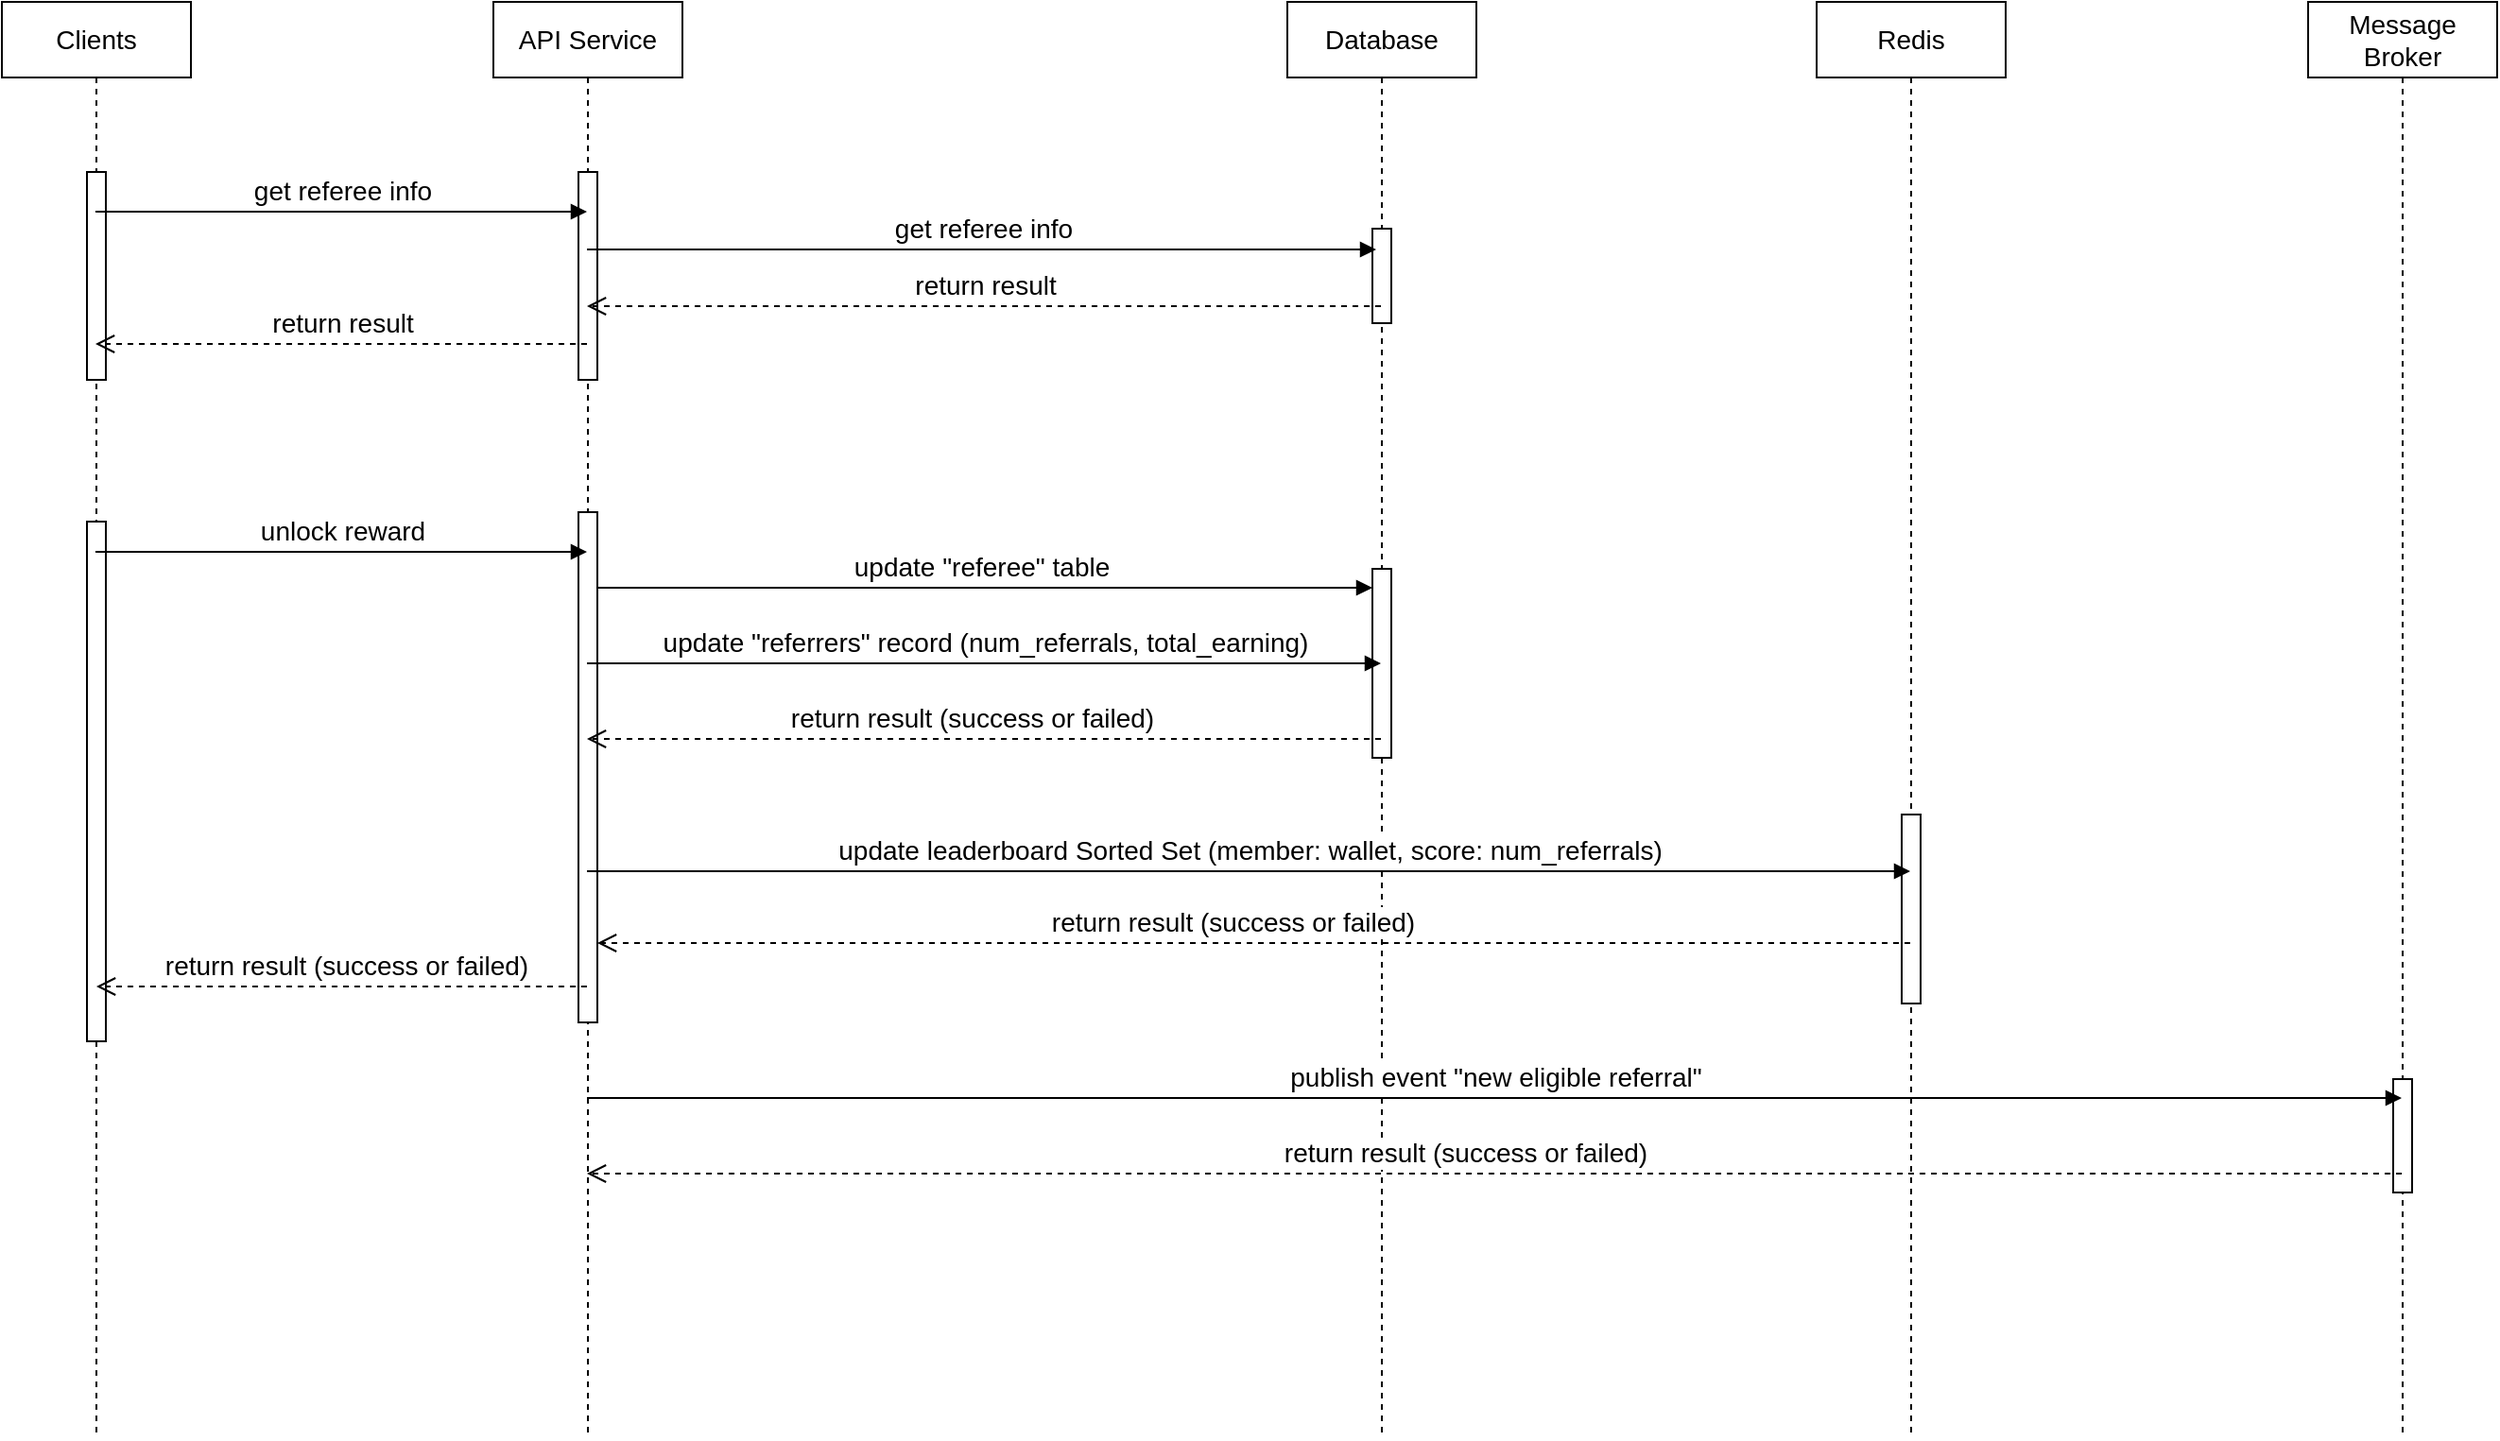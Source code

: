 <mxfile version="18.2.0" type="github">
  <diagram id="ZGwalyleYwvO8AtcDpwx" name="Page-1">
    <mxGraphModel dx="1426" dy="688" grid="1" gridSize="10" guides="1" tooltips="1" connect="1" arrows="1" fold="1" page="1" pageScale="1" pageWidth="850" pageHeight="1100" math="0" shadow="0">
      <root>
        <mxCell id="0" />
        <mxCell id="1" parent="0" />
        <mxCell id="bLqd7wcAviLybuqdrjyT-1" value="Clients" style="shape=umlLifeline;perimeter=lifelinePerimeter;whiteSpace=wrap;html=1;container=1;collapsible=0;recursiveResize=0;outlineConnect=0;fontSize=14;" parent="1" vertex="1">
          <mxGeometry x="80" y="40" width="100" height="760" as="geometry" />
        </mxCell>
        <mxCell id="6OnY6VEBz48OpAhFWJS5-6" value="" style="html=1;points=[];perimeter=orthogonalPerimeter;" parent="bLqd7wcAviLybuqdrjyT-1" vertex="1">
          <mxGeometry x="45" y="90" width="10" height="110" as="geometry" />
        </mxCell>
        <mxCell id="6OnY6VEBz48OpAhFWJS5-12" value="" style="html=1;points=[];perimeter=orthogonalPerimeter;" parent="bLqd7wcAviLybuqdrjyT-1" vertex="1">
          <mxGeometry x="45" y="275" width="10" height="275" as="geometry" />
        </mxCell>
        <mxCell id="bLqd7wcAviLybuqdrjyT-2" value="API Service" style="shape=umlLifeline;perimeter=lifelinePerimeter;whiteSpace=wrap;html=1;container=1;collapsible=0;recursiveResize=0;outlineConnect=0;fontSize=14;" parent="1" vertex="1">
          <mxGeometry x="340" y="40" width="100" height="760" as="geometry" />
        </mxCell>
        <mxCell id="bLqd7wcAviLybuqdrjyT-22" value="update &quot;referee&quot; table" style="html=1;verticalAlign=bottom;endArrow=block;rounded=0;fontSize=14;" parent="bLqd7wcAviLybuqdrjyT-2" edge="1" target="6OnY6VEBz48OpAhFWJS5-10">
          <mxGeometry width="80" relative="1" as="geometry">
            <mxPoint x="49.5" y="310" as="sourcePoint" />
            <mxPoint x="319.5" y="310" as="targetPoint" />
          </mxGeometry>
        </mxCell>
        <mxCell id="6OnY6VEBz48OpAhFWJS5-7" value="" style="html=1;points=[];perimeter=orthogonalPerimeter;" parent="bLqd7wcAviLybuqdrjyT-2" vertex="1">
          <mxGeometry x="45" y="90" width="10" height="110" as="geometry" />
        </mxCell>
        <mxCell id="6OnY6VEBz48OpAhFWJS5-11" value="" style="html=1;points=[];perimeter=orthogonalPerimeter;" parent="bLqd7wcAviLybuqdrjyT-2" vertex="1">
          <mxGeometry x="45" y="270" width="10" height="270" as="geometry" />
        </mxCell>
        <mxCell id="bLqd7wcAviLybuqdrjyT-3" value="Database" style="shape=umlLifeline;perimeter=lifelinePerimeter;whiteSpace=wrap;html=1;container=1;collapsible=0;recursiveResize=0;outlineConnect=0;fontSize=14;" parent="1" vertex="1">
          <mxGeometry x="760" y="40" width="100" height="760" as="geometry" />
        </mxCell>
        <mxCell id="6OnY6VEBz48OpAhFWJS5-10" value="" style="html=1;points=[];perimeter=orthogonalPerimeter;" parent="bLqd7wcAviLybuqdrjyT-3" vertex="1">
          <mxGeometry x="45" y="300" width="10" height="100" as="geometry" />
        </mxCell>
        <mxCell id="6OnY6VEBz48OpAhFWJS5-8" value="" style="html=1;points=[];perimeter=orthogonalPerimeter;" parent="bLqd7wcAviLybuqdrjyT-3" vertex="1">
          <mxGeometry x="45" y="120" width="10" height="50" as="geometry" />
        </mxCell>
        <mxCell id="bLqd7wcAviLybuqdrjyT-9" value="get referee info" style="html=1;verticalAlign=bottom;endArrow=block;rounded=0;fontSize=14;" parent="1" edge="1">
          <mxGeometry width="80" relative="1" as="geometry">
            <mxPoint x="129.5" y="151" as="sourcePoint" />
            <mxPoint x="389.5" y="151" as="targetPoint" />
          </mxGeometry>
        </mxCell>
        <mxCell id="bLqd7wcAviLybuqdrjyT-10" value="get referee&amp;nbsp;info" style="html=1;verticalAlign=bottom;endArrow=block;rounded=0;fontSize=14;entryX=0.2;entryY=0.22;entryDx=0;entryDy=0;entryPerimeter=0;" parent="1" edge="1" target="6OnY6VEBz48OpAhFWJS5-8">
          <mxGeometry width="80" relative="1" as="geometry">
            <mxPoint x="389.5" y="171" as="sourcePoint" />
            <mxPoint x="659.5" y="171" as="targetPoint" />
          </mxGeometry>
        </mxCell>
        <mxCell id="bLqd7wcAviLybuqdrjyT-11" value="return result" style="html=1;verticalAlign=bottom;endArrow=open;dashed=1;endSize=8;rounded=0;fontSize=14;" parent="1" edge="1" source="bLqd7wcAviLybuqdrjyT-3">
          <mxGeometry relative="1" as="geometry">
            <mxPoint x="659.5" y="201" as="sourcePoint" />
            <mxPoint x="389.5" y="201" as="targetPoint" />
          </mxGeometry>
        </mxCell>
        <mxCell id="bLqd7wcAviLybuqdrjyT-12" value="return result" style="html=1;verticalAlign=bottom;endArrow=open;dashed=1;endSize=8;rounded=0;fontSize=14;" parent="1" edge="1">
          <mxGeometry relative="1" as="geometry">
            <mxPoint x="389.5" y="221" as="sourcePoint" />
            <mxPoint x="129.5" y="221" as="targetPoint" />
          </mxGeometry>
        </mxCell>
        <mxCell id="bLqd7wcAviLybuqdrjyT-21" value="unlock reward" style="html=1;verticalAlign=bottom;endArrow=block;rounded=0;fontSize=14;" parent="1" edge="1">
          <mxGeometry width="80" relative="1" as="geometry">
            <mxPoint x="129.5" y="331" as="sourcePoint" />
            <mxPoint x="389.5" y="331" as="targetPoint" />
          </mxGeometry>
        </mxCell>
        <mxCell id="bLqd7wcAviLybuqdrjyT-24" value="return result (success or failed)" style="html=1;verticalAlign=bottom;endArrow=open;dashed=1;endSize=8;rounded=0;fontSize=14;" parent="1" edge="1" source="bLqd7wcAviLybuqdrjyT-3">
          <mxGeometry x="0.033" relative="1" as="geometry">
            <mxPoint x="659.5" y="430" as="sourcePoint" />
            <mxPoint x="389.5" y="430" as="targetPoint" />
            <mxPoint as="offset" />
          </mxGeometry>
        </mxCell>
        <mxCell id="bLqd7wcAviLybuqdrjyT-25" value="return result (success or failed)" style="html=1;verticalAlign=bottom;endArrow=open;dashed=1;endSize=8;rounded=0;fontSize=14;" parent="1" edge="1">
          <mxGeometry x="-0.004" relative="1" as="geometry">
            <mxPoint x="389.5" y="561" as="sourcePoint" />
            <mxPoint x="130" y="561" as="targetPoint" />
            <mxPoint x="1" as="offset" />
          </mxGeometry>
        </mxCell>
        <mxCell id="pmhmRD15p725cS9NDlcB-1" value="Message Broker" style="shape=umlLifeline;perimeter=lifelinePerimeter;whiteSpace=wrap;html=1;container=1;collapsible=0;recursiveResize=0;outlineConnect=0;fontSize=14;" parent="1" vertex="1">
          <mxGeometry x="1300" y="40" width="100" height="760" as="geometry" />
        </mxCell>
        <mxCell id="pmhmRD15p725cS9NDlcB-7" value="" style="html=1;points=[];perimeter=orthogonalPerimeter;" parent="pmhmRD15p725cS9NDlcB-1" vertex="1">
          <mxGeometry x="45" y="570" width="10" height="60" as="geometry" />
        </mxCell>
        <mxCell id="pmhmRD15p725cS9NDlcB-4" value="update &quot;referrers&quot; record (num_referrals, total_earning)" style="html=1;verticalAlign=bottom;endArrow=block;rounded=0;fontSize=14;" parent="1" edge="1">
          <mxGeometry width="80" relative="1" as="geometry">
            <mxPoint x="389.5" y="390" as="sourcePoint" />
            <mxPoint x="809.5" y="390" as="targetPoint" />
          </mxGeometry>
        </mxCell>
        <mxCell id="pmhmRD15p725cS9NDlcB-5" value="publish event &quot;new eligible referral&quot;" style="html=1;verticalAlign=bottom;endArrow=block;rounded=0;fontSize=14;" parent="1" edge="1">
          <mxGeometry width="80" relative="1" as="geometry">
            <mxPoint x="389.5" y="620" as="sourcePoint" />
            <mxPoint x="1349.5" y="620" as="targetPoint" />
          </mxGeometry>
        </mxCell>
        <mxCell id="pmhmRD15p725cS9NDlcB-6" value="return result (success or failed)" style="html=1;verticalAlign=bottom;endArrow=open;dashed=1;endSize=8;rounded=0;fontSize=14;" parent="1" edge="1">
          <mxGeometry x="0.033" relative="1" as="geometry">
            <mxPoint x="1349.5" y="660" as="sourcePoint" />
            <mxPoint x="389.5" y="660" as="targetPoint" />
            <mxPoint as="offset" />
          </mxGeometry>
        </mxCell>
        <mxCell id="Xm392O-uL4KuxTCna9Zm-1" value="Redis" style="shape=umlLifeline;perimeter=lifelinePerimeter;whiteSpace=wrap;html=1;container=1;collapsible=0;recursiveResize=0;outlineConnect=0;fontSize=14;" vertex="1" parent="1">
          <mxGeometry x="1040" y="40" width="100" height="760" as="geometry" />
        </mxCell>
        <mxCell id="Xm392O-uL4KuxTCna9Zm-2" value="" style="html=1;points=[];perimeter=orthogonalPerimeter;" vertex="1" parent="Xm392O-uL4KuxTCna9Zm-1">
          <mxGeometry x="45" y="430" width="10" height="100" as="geometry" />
        </mxCell>
        <mxCell id="Xm392O-uL4KuxTCna9Zm-4" value="update leaderboard Sorted Set (member: wallet, score: num_referrals)" style="html=1;verticalAlign=bottom;endArrow=block;rounded=0;fontSize=14;" edge="1" parent="1">
          <mxGeometry width="80" relative="1" as="geometry">
            <mxPoint x="389.5" y="500" as="sourcePoint" />
            <mxPoint x="1089.5" y="500" as="targetPoint" />
          </mxGeometry>
        </mxCell>
        <mxCell id="Xm392O-uL4KuxTCna9Zm-5" value="return result (success or failed)" style="html=1;verticalAlign=bottom;endArrow=open;dashed=1;endSize=8;rounded=0;fontSize=14;entryX=1;entryY=0.85;entryDx=0;entryDy=0;entryPerimeter=0;" edge="1" parent="1">
          <mxGeometry x="0.033" relative="1" as="geometry">
            <mxPoint x="1089.5" y="538" as="sourcePoint" />
            <mxPoint x="395" y="538" as="targetPoint" />
            <mxPoint as="offset" />
          </mxGeometry>
        </mxCell>
      </root>
    </mxGraphModel>
  </diagram>
</mxfile>

